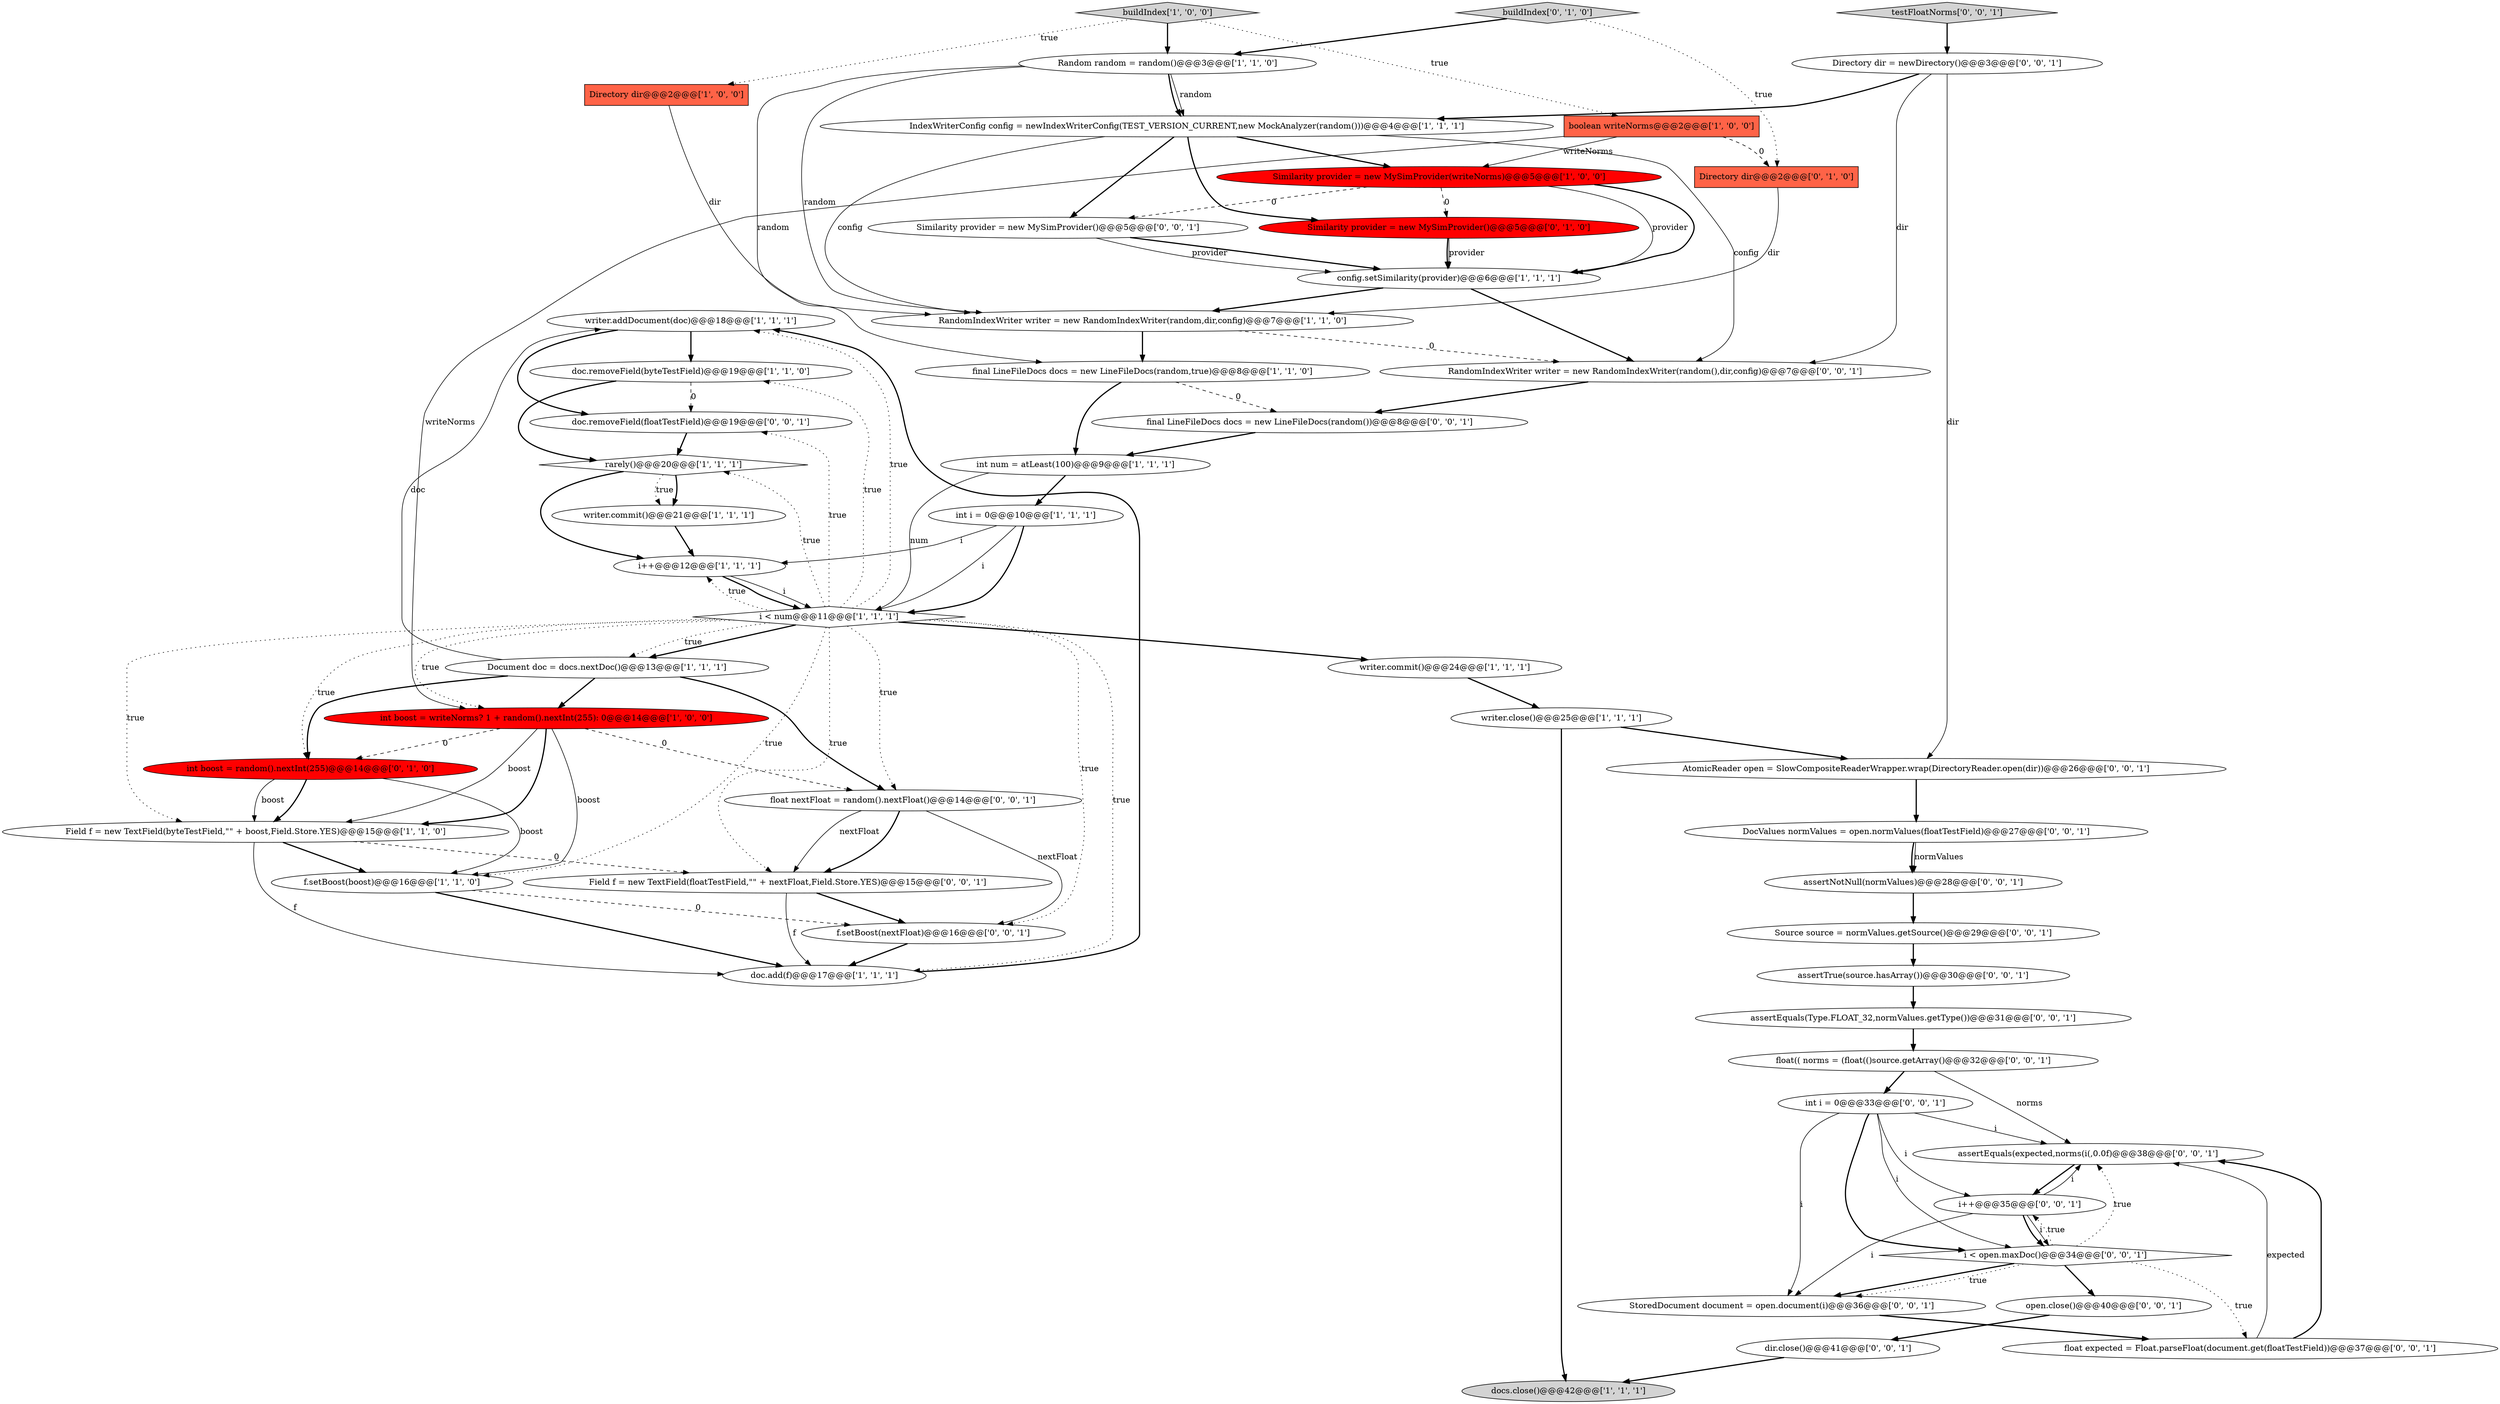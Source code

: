 digraph {
20 [style = filled, label = "writer.addDocument(doc)@@@18@@@['1', '1', '1']", fillcolor = white, shape = ellipse image = "AAA0AAABBB1BBB"];
10 [style = filled, label = "Field f = new TextField(byteTestField,\"\" + boost,Field.Store.YES)@@@15@@@['1', '1', '0']", fillcolor = white, shape = ellipse image = "AAA0AAABBB1BBB"];
19 [style = filled, label = "Document doc = docs.nextDoc()@@@13@@@['1', '1', '1']", fillcolor = white, shape = ellipse image = "AAA0AAABBB1BBB"];
31 [style = filled, label = "f.setBoost(nextFloat)@@@16@@@['0', '0', '1']", fillcolor = white, shape = ellipse image = "AAA0AAABBB3BBB"];
21 [style = filled, label = "int i = 0@@@10@@@['1', '1', '1']", fillcolor = white, shape = ellipse image = "AAA0AAABBB1BBB"];
25 [style = filled, label = "Directory dir@@@2@@@['0', '1', '0']", fillcolor = tomato, shape = box image = "AAA1AAABBB2BBB"];
35 [style = filled, label = "i < open.maxDoc()@@@34@@@['0', '0', '1']", fillcolor = white, shape = diamond image = "AAA0AAABBB3BBB"];
42 [style = filled, label = "RandomIndexWriter writer = new RandomIndexWriter(random(),dir,config)@@@7@@@['0', '0', '1']", fillcolor = white, shape = ellipse image = "AAA0AAABBB3BBB"];
40 [style = filled, label = "assertNotNull(normValues)@@@28@@@['0', '0', '1']", fillcolor = white, shape = ellipse image = "AAA0AAABBB3BBB"];
46 [style = filled, label = "Directory dir = newDirectory()@@@3@@@['0', '0', '1']", fillcolor = white, shape = ellipse image = "AAA0AAABBB3BBB"];
12 [style = filled, label = "IndexWriterConfig config = newIndexWriterConfig(TEST_VERSION_CURRENT,new MockAnalyzer(random()))@@@4@@@['1', '1', '1']", fillcolor = white, shape = ellipse image = "AAA0AAABBB1BBB"];
16 [style = filled, label = "i < num@@@11@@@['1', '1', '1']", fillcolor = white, shape = diamond image = "AAA0AAABBB1BBB"];
6 [style = filled, label = "RandomIndexWriter writer = new RandomIndexWriter(random,dir,config)@@@7@@@['1', '1', '0']", fillcolor = white, shape = ellipse image = "AAA0AAABBB1BBB"];
33 [style = filled, label = "float(( norms = (float(()source.getArray()@@@32@@@['0', '0', '1']", fillcolor = white, shape = ellipse image = "AAA0AAABBB3BBB"];
47 [style = filled, label = "open.close()@@@40@@@['0', '0', '1']", fillcolor = white, shape = ellipse image = "AAA0AAABBB3BBB"];
26 [style = filled, label = "buildIndex['0', '1', '0']", fillcolor = lightgray, shape = diamond image = "AAA0AAABBB2BBB"];
39 [style = filled, label = "testFloatNorms['0', '0', '1']", fillcolor = lightgray, shape = diamond image = "AAA0AAABBB3BBB"];
41 [style = filled, label = "StoredDocument document = open.document(i)@@@36@@@['0', '0', '1']", fillcolor = white, shape = ellipse image = "AAA0AAABBB3BBB"];
43 [style = filled, label = "DocValues normValues = open.normValues(floatTestField)@@@27@@@['0', '0', '1']", fillcolor = white, shape = ellipse image = "AAA0AAABBB3BBB"];
22 [style = filled, label = "doc.add(f)@@@17@@@['1', '1', '1']", fillcolor = white, shape = ellipse image = "AAA0AAABBB1BBB"];
37 [style = filled, label = "assertEquals(expected,norms(i(,0.0f)@@@38@@@['0', '0', '1']", fillcolor = white, shape = ellipse image = "AAA0AAABBB3BBB"];
2 [style = filled, label = "final LineFileDocs docs = new LineFileDocs(random,true)@@@8@@@['1', '1', '0']", fillcolor = white, shape = ellipse image = "AAA0AAABBB1BBB"];
17 [style = filled, label = "doc.removeField(byteTestField)@@@19@@@['1', '1', '0']", fillcolor = white, shape = ellipse image = "AAA0AAABBB1BBB"];
7 [style = filled, label = "i++@@@12@@@['1', '1', '1']", fillcolor = white, shape = ellipse image = "AAA0AAABBB1BBB"];
50 [style = filled, label = "AtomicReader open = SlowCompositeReaderWrapper.wrap(DirectoryReader.open(dir))@@@26@@@['0', '0', '1']", fillcolor = white, shape = ellipse image = "AAA0AAABBB3BBB"];
28 [style = filled, label = "Similarity provider = new MySimProvider()@@@5@@@['0', '1', '0']", fillcolor = red, shape = ellipse image = "AAA1AAABBB2BBB"];
48 [style = filled, label = "dir.close()@@@41@@@['0', '0', '1']", fillcolor = white, shape = ellipse image = "AAA0AAABBB3BBB"];
34 [style = filled, label = "final LineFileDocs docs = new LineFileDocs(random())@@@8@@@['0', '0', '1']", fillcolor = white, shape = ellipse image = "AAA0AAABBB3BBB"];
51 [style = filled, label = "doc.removeField(floatTestField)@@@19@@@['0', '0', '1']", fillcolor = white, shape = ellipse image = "AAA0AAABBB3BBB"];
11 [style = filled, label = "writer.close()@@@25@@@['1', '1', '1']", fillcolor = white, shape = ellipse image = "AAA0AAABBB1BBB"];
15 [style = filled, label = "int num = atLeast(100)@@@9@@@['1', '1', '1']", fillcolor = white, shape = ellipse image = "AAA0AAABBB1BBB"];
5 [style = filled, label = "Directory dir@@@2@@@['1', '0', '0']", fillcolor = tomato, shape = box image = "AAA0AAABBB1BBB"];
4 [style = filled, label = "int boost = writeNorms? 1 + random().nextInt(255): 0@@@14@@@['1', '0', '0']", fillcolor = red, shape = ellipse image = "AAA1AAABBB1BBB"];
36 [style = filled, label = "assertEquals(Type.FLOAT_32,normValues.getType())@@@31@@@['0', '0', '1']", fillcolor = white, shape = ellipse image = "AAA0AAABBB3BBB"];
44 [style = filled, label = "float nextFloat = random().nextFloat()@@@14@@@['0', '0', '1']", fillcolor = white, shape = ellipse image = "AAA0AAABBB3BBB"];
3 [style = filled, label = "writer.commit()@@@24@@@['1', '1', '1']", fillcolor = white, shape = ellipse image = "AAA0AAABBB1BBB"];
27 [style = filled, label = "int boost = random().nextInt(255)@@@14@@@['0', '1', '0']", fillcolor = red, shape = ellipse image = "AAA1AAABBB2BBB"];
38 [style = filled, label = "Field f = new TextField(floatTestField,\"\" + nextFloat,Field.Store.YES)@@@15@@@['0', '0', '1']", fillcolor = white, shape = ellipse image = "AAA0AAABBB3BBB"];
49 [style = filled, label = "Similarity provider = new MySimProvider()@@@5@@@['0', '0', '1']", fillcolor = white, shape = ellipse image = "AAA0AAABBB3BBB"];
29 [style = filled, label = "i++@@@35@@@['0', '0', '1']", fillcolor = white, shape = ellipse image = "AAA0AAABBB3BBB"];
24 [style = filled, label = "f.setBoost(boost)@@@16@@@['1', '1', '0']", fillcolor = white, shape = ellipse image = "AAA0AAABBB1BBB"];
1 [style = filled, label = "writer.commit()@@@21@@@['1', '1', '1']", fillcolor = white, shape = ellipse image = "AAA0AAABBB1BBB"];
14 [style = filled, label = "docs.close()@@@42@@@['1', '1', '1']", fillcolor = lightgray, shape = ellipse image = "AAA0AAABBB1BBB"];
32 [style = filled, label = "Source source = normValues.getSource()@@@29@@@['0', '0', '1']", fillcolor = white, shape = ellipse image = "AAA0AAABBB3BBB"];
13 [style = filled, label = "rarely()@@@20@@@['1', '1', '1']", fillcolor = white, shape = diamond image = "AAA0AAABBB1BBB"];
52 [style = filled, label = "assertTrue(source.hasArray())@@@30@@@['0', '0', '1']", fillcolor = white, shape = ellipse image = "AAA0AAABBB3BBB"];
0 [style = filled, label = "config.setSimilarity(provider)@@@6@@@['1', '1', '1']", fillcolor = white, shape = ellipse image = "AAA0AAABBB1BBB"];
9 [style = filled, label = "Similarity provider = new MySimProvider(writeNorms)@@@5@@@['1', '0', '0']", fillcolor = red, shape = ellipse image = "AAA1AAABBB1BBB"];
23 [style = filled, label = "buildIndex['1', '0', '0']", fillcolor = lightgray, shape = diamond image = "AAA0AAABBB1BBB"];
45 [style = filled, label = "int i = 0@@@33@@@['0', '0', '1']", fillcolor = white, shape = ellipse image = "AAA0AAABBB3BBB"];
18 [style = filled, label = "Random random = random()@@@3@@@['1', '1', '0']", fillcolor = white, shape = ellipse image = "AAA0AAABBB1BBB"];
8 [style = filled, label = "boolean writeNorms@@@2@@@['1', '0', '0']", fillcolor = tomato, shape = box image = "AAA1AAABBB1BBB"];
30 [style = filled, label = "float expected = Float.parseFloat(document.get(floatTestField))@@@37@@@['0', '0', '1']", fillcolor = white, shape = ellipse image = "AAA0AAABBB3BBB"];
16->13 [style = dotted, label="true"];
11->14 [style = bold, label=""];
32->52 [style = bold, label=""];
35->41 [style = bold, label=""];
15->21 [style = bold, label=""];
10->24 [style = bold, label=""];
16->17 [style = dotted, label="true"];
10->38 [style = dashed, label="0"];
34->15 [style = bold, label=""];
23->5 [style = dotted, label="true"];
16->20 [style = dotted, label="true"];
9->0 [style = solid, label="provider"];
49->0 [style = bold, label=""];
8->4 [style = solid, label="writeNorms"];
38->31 [style = bold, label=""];
12->9 [style = bold, label=""];
36->33 [style = bold, label=""];
28->0 [style = solid, label="provider"];
16->10 [style = dotted, label="true"];
7->16 [style = solid, label="i"];
13->1 [style = bold, label=""];
19->44 [style = bold, label=""];
43->40 [style = bold, label=""];
28->0 [style = bold, label=""];
16->7 [style = dotted, label="true"];
44->31 [style = solid, label="nextFloat"];
18->2 [style = solid, label="random"];
25->6 [style = solid, label="dir"];
44->38 [style = solid, label="nextFloat"];
2->15 [style = bold, label=""];
7->16 [style = bold, label=""];
12->42 [style = solid, label="config"];
21->16 [style = bold, label=""];
8->25 [style = dashed, label="0"];
33->45 [style = bold, label=""];
35->37 [style = dotted, label="true"];
16->38 [style = dotted, label="true"];
12->6 [style = solid, label="config"];
45->35 [style = bold, label=""];
45->29 [style = solid, label="i"];
10->22 [style = solid, label="f"];
29->41 [style = solid, label="i"];
16->3 [style = bold, label=""];
29->35 [style = solid, label="i"];
50->43 [style = bold, label=""];
12->28 [style = bold, label=""];
33->37 [style = solid, label="norms"];
47->48 [style = bold, label=""];
43->40 [style = solid, label="normValues"];
0->42 [style = bold, label=""];
3->11 [style = bold, label=""];
18->12 [style = bold, label=""];
37->29 [style = bold, label=""];
16->44 [style = dotted, label="true"];
6->42 [style = dashed, label="0"];
16->19 [style = bold, label=""];
16->4 [style = dotted, label="true"];
35->30 [style = dotted, label="true"];
44->38 [style = bold, label=""];
6->2 [style = bold, label=""];
41->30 [style = bold, label=""];
29->37 [style = solid, label="i"];
18->6 [style = solid, label="random"];
22->20 [style = bold, label=""];
52->36 [style = bold, label=""];
29->35 [style = bold, label=""];
46->50 [style = solid, label="dir"];
4->44 [style = dashed, label="0"];
16->24 [style = dotted, label="true"];
35->29 [style = dotted, label="true"];
4->10 [style = bold, label=""];
39->46 [style = bold, label=""];
45->37 [style = solid, label="i"];
48->14 [style = bold, label=""];
18->12 [style = solid, label="random"];
4->27 [style = dashed, label="0"];
21->7 [style = solid, label="i"];
1->7 [style = bold, label=""];
51->13 [style = bold, label=""];
16->51 [style = dotted, label="true"];
15->16 [style = solid, label="num"];
12->49 [style = bold, label=""];
45->35 [style = solid, label="i"];
17->51 [style = dashed, label="0"];
5->6 [style = solid, label="dir"];
4->10 [style = solid, label="boost"];
46->42 [style = solid, label="dir"];
27->10 [style = bold, label=""];
27->24 [style = solid, label="boost"];
20->51 [style = bold, label=""];
40->32 [style = bold, label=""];
35->41 [style = dotted, label="true"];
11->50 [style = bold, label=""];
38->22 [style = solid, label="f"];
17->13 [style = bold, label=""];
16->27 [style = dotted, label="true"];
16->31 [style = dotted, label="true"];
8->9 [style = solid, label="writeNorms"];
23->18 [style = bold, label=""];
30->37 [style = solid, label="expected"];
19->20 [style = solid, label="doc"];
16->19 [style = dotted, label="true"];
42->34 [style = bold, label=""];
27->10 [style = solid, label="boost"];
20->17 [style = bold, label=""];
31->22 [style = bold, label=""];
9->0 [style = bold, label=""];
46->12 [style = bold, label=""];
23->8 [style = dotted, label="true"];
0->6 [style = bold, label=""];
4->24 [style = solid, label="boost"];
26->25 [style = dotted, label="true"];
9->28 [style = dashed, label="0"];
30->37 [style = bold, label=""];
16->22 [style = dotted, label="true"];
9->49 [style = dashed, label="0"];
24->22 [style = bold, label=""];
13->1 [style = dotted, label="true"];
45->41 [style = solid, label="i"];
13->7 [style = bold, label=""];
19->27 [style = bold, label=""];
24->31 [style = dashed, label="0"];
2->34 [style = dashed, label="0"];
49->0 [style = solid, label="provider"];
35->47 [style = bold, label=""];
19->4 [style = bold, label=""];
21->16 [style = solid, label="i"];
26->18 [style = bold, label=""];
}
